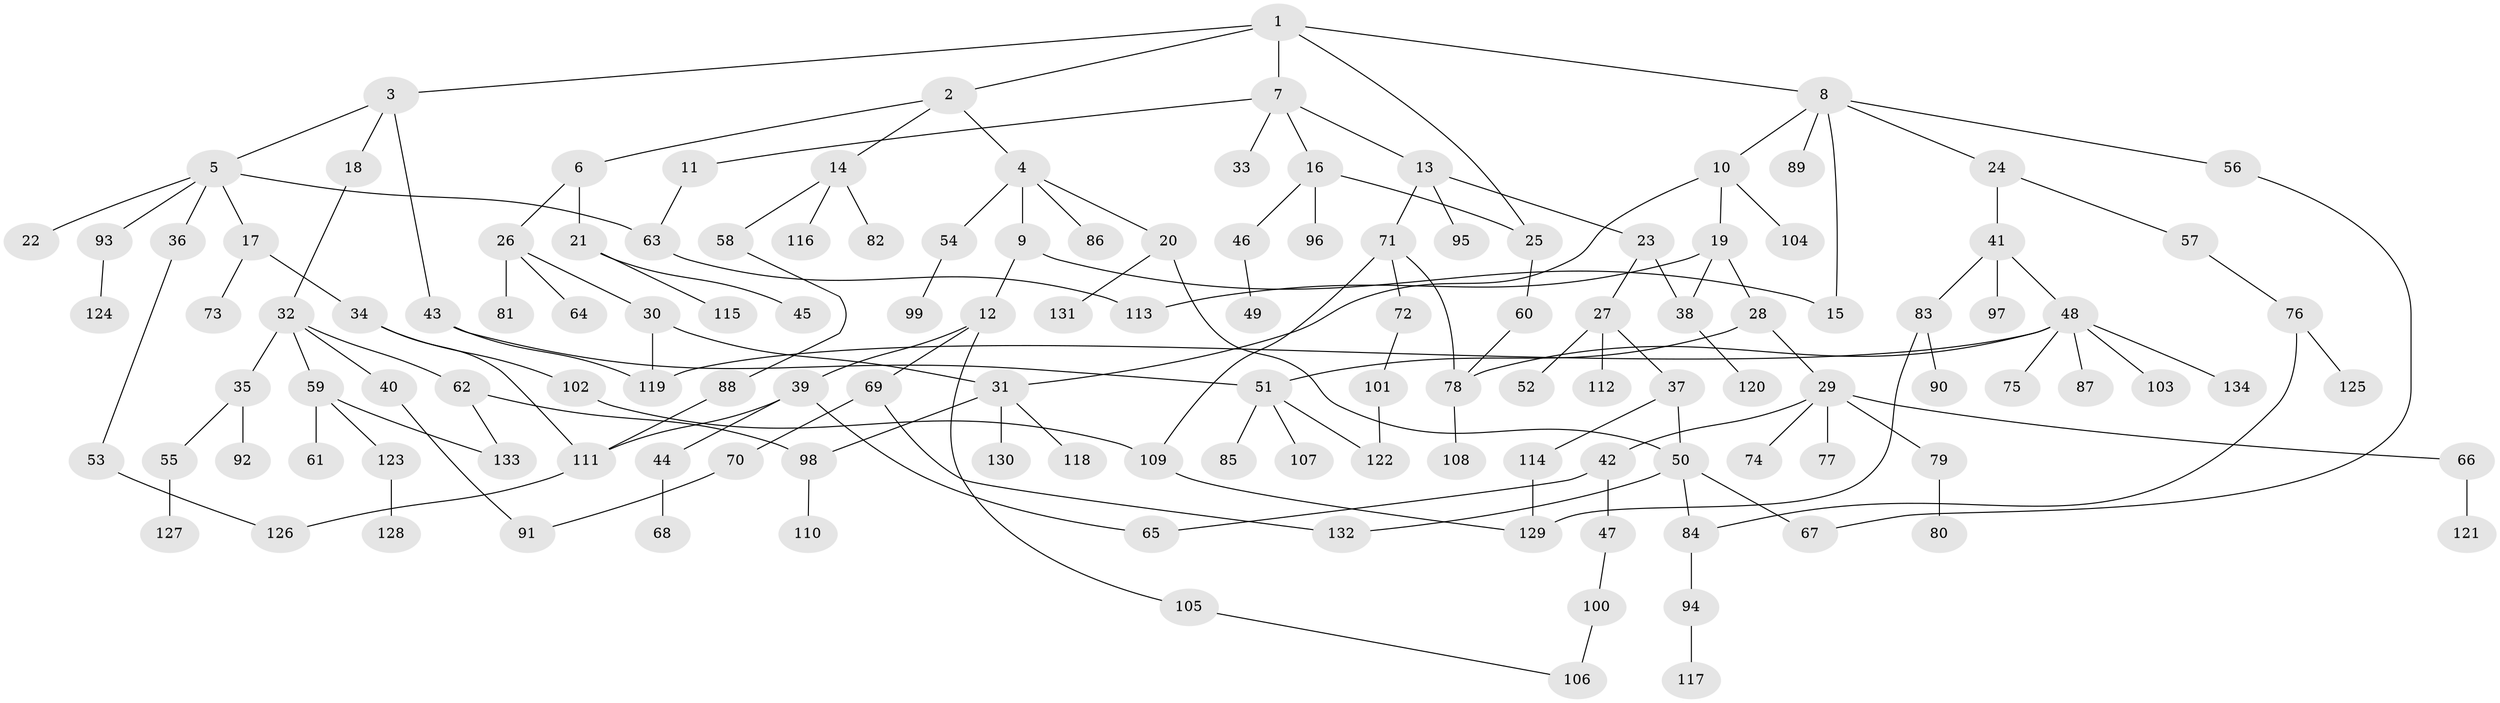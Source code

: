 // coarse degree distribution, {5: 0.09876543209876543, 4: 0.1111111111111111, 3: 0.2962962962962963, 2: 0.25925925925925924, 1: 0.2222222222222222, 6: 0.012345679012345678}
// Generated by graph-tools (version 1.1) at 2025/49/03/04/25 22:49:08]
// undirected, 134 vertices, 160 edges
graph export_dot {
  node [color=gray90,style=filled];
  1;
  2;
  3;
  4;
  5;
  6;
  7;
  8;
  9;
  10;
  11;
  12;
  13;
  14;
  15;
  16;
  17;
  18;
  19;
  20;
  21;
  22;
  23;
  24;
  25;
  26;
  27;
  28;
  29;
  30;
  31;
  32;
  33;
  34;
  35;
  36;
  37;
  38;
  39;
  40;
  41;
  42;
  43;
  44;
  45;
  46;
  47;
  48;
  49;
  50;
  51;
  52;
  53;
  54;
  55;
  56;
  57;
  58;
  59;
  60;
  61;
  62;
  63;
  64;
  65;
  66;
  67;
  68;
  69;
  70;
  71;
  72;
  73;
  74;
  75;
  76;
  77;
  78;
  79;
  80;
  81;
  82;
  83;
  84;
  85;
  86;
  87;
  88;
  89;
  90;
  91;
  92;
  93;
  94;
  95;
  96;
  97;
  98;
  99;
  100;
  101;
  102;
  103;
  104;
  105;
  106;
  107;
  108;
  109;
  110;
  111;
  112;
  113;
  114;
  115;
  116;
  117;
  118;
  119;
  120;
  121;
  122;
  123;
  124;
  125;
  126;
  127;
  128;
  129;
  130;
  131;
  132;
  133;
  134;
  1 -- 2;
  1 -- 3;
  1 -- 7;
  1 -- 8;
  1 -- 25;
  2 -- 4;
  2 -- 6;
  2 -- 14;
  3 -- 5;
  3 -- 18;
  3 -- 43;
  4 -- 9;
  4 -- 20;
  4 -- 54;
  4 -- 86;
  5 -- 17;
  5 -- 22;
  5 -- 36;
  5 -- 93;
  5 -- 63;
  6 -- 21;
  6 -- 26;
  7 -- 11;
  7 -- 13;
  7 -- 16;
  7 -- 33;
  8 -- 10;
  8 -- 24;
  8 -- 56;
  8 -- 89;
  8 -- 15;
  9 -- 12;
  9 -- 15;
  10 -- 19;
  10 -- 31;
  10 -- 104;
  11 -- 63;
  12 -- 39;
  12 -- 69;
  12 -- 105;
  13 -- 23;
  13 -- 71;
  13 -- 95;
  14 -- 58;
  14 -- 82;
  14 -- 116;
  16 -- 25;
  16 -- 46;
  16 -- 96;
  17 -- 34;
  17 -- 73;
  18 -- 32;
  19 -- 28;
  19 -- 113;
  19 -- 38;
  20 -- 50;
  20 -- 131;
  21 -- 45;
  21 -- 115;
  23 -- 27;
  23 -- 38;
  24 -- 41;
  24 -- 57;
  25 -- 60;
  26 -- 30;
  26 -- 64;
  26 -- 81;
  27 -- 37;
  27 -- 52;
  27 -- 112;
  28 -- 29;
  28 -- 51;
  29 -- 42;
  29 -- 66;
  29 -- 74;
  29 -- 77;
  29 -- 79;
  30 -- 119;
  30 -- 31;
  31 -- 118;
  31 -- 130;
  31 -- 98;
  32 -- 35;
  32 -- 40;
  32 -- 59;
  32 -- 62;
  34 -- 102;
  34 -- 111;
  35 -- 55;
  35 -- 92;
  36 -- 53;
  37 -- 114;
  37 -- 50;
  38 -- 120;
  39 -- 44;
  39 -- 65;
  39 -- 111;
  40 -- 91;
  41 -- 48;
  41 -- 83;
  41 -- 97;
  42 -- 47;
  42 -- 65;
  43 -- 51;
  43 -- 119;
  44 -- 68;
  46 -- 49;
  47 -- 100;
  48 -- 75;
  48 -- 87;
  48 -- 103;
  48 -- 134;
  48 -- 78;
  48 -- 119;
  50 -- 84;
  50 -- 67;
  50 -- 132;
  51 -- 85;
  51 -- 107;
  51 -- 122;
  53 -- 126;
  54 -- 99;
  55 -- 127;
  56 -- 67;
  57 -- 76;
  58 -- 88;
  59 -- 61;
  59 -- 123;
  59 -- 133;
  60 -- 78;
  62 -- 98;
  62 -- 133;
  63 -- 113;
  66 -- 121;
  69 -- 70;
  69 -- 132;
  70 -- 91;
  71 -- 72;
  71 -- 109;
  71 -- 78;
  72 -- 101;
  76 -- 125;
  76 -- 84;
  78 -- 108;
  79 -- 80;
  83 -- 90;
  83 -- 129;
  84 -- 94;
  88 -- 111;
  93 -- 124;
  94 -- 117;
  98 -- 110;
  100 -- 106;
  101 -- 122;
  102 -- 109;
  105 -- 106;
  109 -- 129;
  111 -- 126;
  114 -- 129;
  123 -- 128;
}
